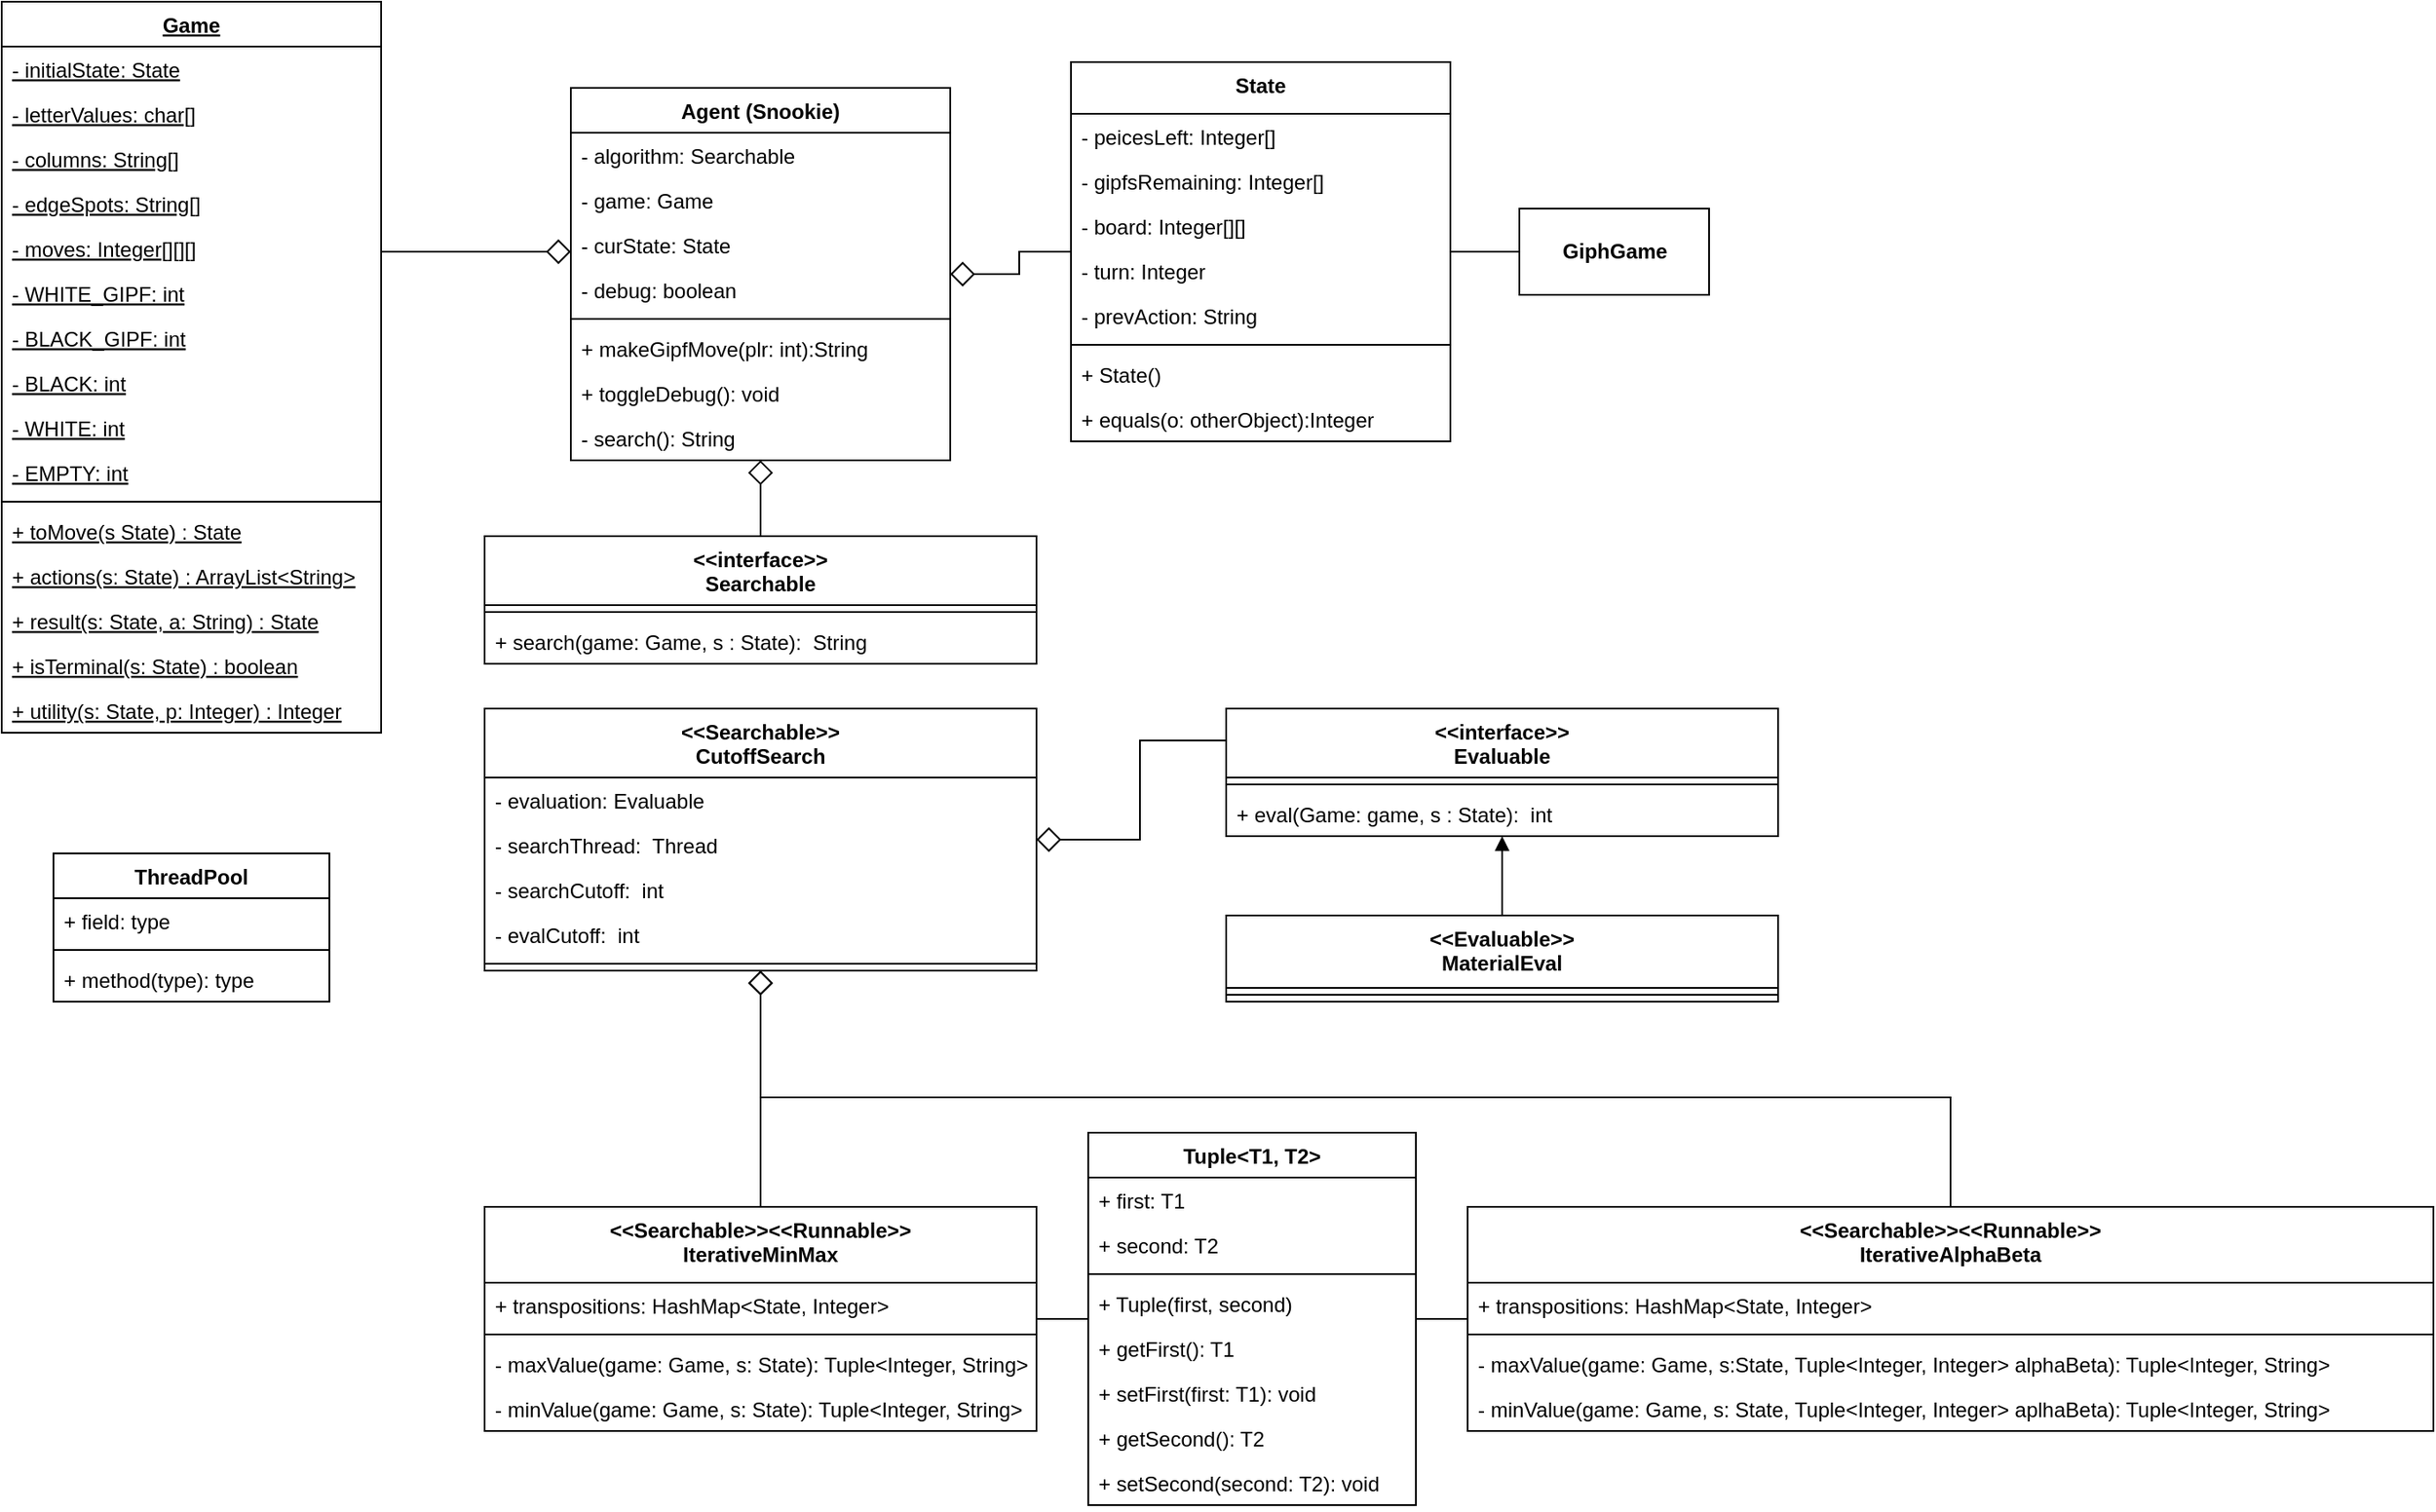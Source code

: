 <mxfile version="20.8.16" type="device"><diagram name="Page-1" id="qkXfBrp7uQLf2SL2iT-S"><mxGraphModel dx="836" dy="546" grid="1" gridSize="10" guides="1" tooltips="1" connect="1" arrows="1" fold="1" page="1" pageScale="1" pageWidth="850" pageHeight="1100" math="0" shadow="0"><root><mxCell id="0"/><mxCell id="1" parent="0"/><mxCell id="hHxyH5yERYXVaYBpHw8k-13" value="Agent (Snookie)" style="swimlane;fontStyle=1;align=center;verticalAlign=top;childLayout=stackLayout;horizontal=1;startSize=26;horizontalStack=0;resizeParent=1;resizeParentMax=0;resizeLast=0;collapsible=1;marginBottom=0;" parent="1" vertex="1"><mxGeometry x="340" y="120" width="220" height="216" as="geometry"/></mxCell><mxCell id="CtnGFcqPAfP0sJJXfYDC-135" value="- algorithm: Searchable  " style="text;strokeColor=none;fillColor=none;align=left;verticalAlign=top;spacingLeft=4;spacingRight=4;overflow=hidden;rotatable=0;points=[[0,0.5],[1,0.5]];portConstraint=eastwest;" parent="hHxyH5yERYXVaYBpHw8k-13" vertex="1"><mxGeometry y="26" width="220" height="26" as="geometry"/></mxCell><mxCell id="rjFPTvb7h-t3FIGgpbaG-9" value="- game: Game" style="text;strokeColor=none;fillColor=none;align=left;verticalAlign=top;spacingLeft=4;spacingRight=4;overflow=hidden;rotatable=0;points=[[0,0.5],[1,0.5]];portConstraint=eastwest;" parent="hHxyH5yERYXVaYBpHw8k-13" vertex="1"><mxGeometry y="52" width="220" height="26" as="geometry"/></mxCell><mxCell id="rjFPTvb7h-t3FIGgpbaG-42" value="- curState: State" style="text;strokeColor=none;fillColor=none;align=left;verticalAlign=top;spacingLeft=4;spacingRight=4;overflow=hidden;rotatable=0;points=[[0,0.5],[1,0.5]];portConstraint=eastwest;" parent="hHxyH5yERYXVaYBpHw8k-13" vertex="1"><mxGeometry y="78" width="220" height="26" as="geometry"/></mxCell><mxCell id="CtnGFcqPAfP0sJJXfYDC-87" value="- debug: boolean" style="text;strokeColor=none;fillColor=none;align=left;verticalAlign=top;spacingLeft=4;spacingRight=4;overflow=hidden;rotatable=0;points=[[0,0.5],[1,0.5]];portConstraint=eastwest;" parent="hHxyH5yERYXVaYBpHw8k-13" vertex="1"><mxGeometry y="104" width="220" height="26" as="geometry"/></mxCell><mxCell id="hHxyH5yERYXVaYBpHw8k-15" value="" style="line;strokeWidth=1;fillColor=none;align=left;verticalAlign=middle;spacingTop=-1;spacingLeft=3;spacingRight=3;rotatable=0;labelPosition=right;points=[];portConstraint=eastwest;strokeColor=inherit;" parent="hHxyH5yERYXVaYBpHw8k-13" vertex="1"><mxGeometry y="130" width="220" height="8" as="geometry"/></mxCell><mxCell id="hHxyH5yERYXVaYBpHw8k-16" value="+ makeGipfMove(plr: int):String" style="text;strokeColor=none;fillColor=none;align=left;verticalAlign=top;spacingLeft=4;spacingRight=4;overflow=hidden;rotatable=0;points=[[0,0.5],[1,0.5]];portConstraint=eastwest;" parent="hHxyH5yERYXVaYBpHw8k-13" vertex="1"><mxGeometry y="138" width="220" height="26" as="geometry"/></mxCell><mxCell id="9Am3-MI80cr76NnRjmBR-2" value="+ toggleDebug(): void" style="text;strokeColor=none;fillColor=none;align=left;verticalAlign=top;spacingLeft=4;spacingRight=4;overflow=hidden;rotatable=0;points=[[0,0.5],[1,0.5]];portConstraint=eastwest;" vertex="1" parent="hHxyH5yERYXVaYBpHw8k-13"><mxGeometry y="164" width="220" height="26" as="geometry"/></mxCell><mxCell id="CtnGFcqPAfP0sJJXfYDC-84" value="- search(): String" style="text;strokeColor=none;fillColor=none;align=left;verticalAlign=top;spacingLeft=4;spacingRight=4;overflow=hidden;rotatable=0;points=[[0,0.5],[1,0.5]];portConstraint=eastwest;" parent="hHxyH5yERYXVaYBpHw8k-13" vertex="1"><mxGeometry y="190" width="220" height="26" as="geometry"/></mxCell><mxCell id="rjFPTvb7h-t3FIGgpbaG-43" style="edgeStyle=orthogonalEdgeStyle;rounded=0;orthogonalLoop=1;jettySize=auto;html=1;exitX=0.5;exitY=0;exitDx=0;exitDy=0;strokeWidth=1;endArrow=diamond;endFill=0;endSize=12;" parent="1" source="hHxyH5yERYXVaYBpHw8k-37" target="CtnGFcqPAfP0sJJXfYDC-104" edge="1"><mxGeometry relative="1" as="geometry"/></mxCell><mxCell id="hHxyH5yERYXVaYBpHw8k-37" value="&lt;&lt;Searchable&gt;&gt;&lt;&lt;Runnable&gt;&gt;&#10;IterativeMinMax" style="swimlane;fontStyle=1;align=center;verticalAlign=top;childLayout=stackLayout;horizontal=1;startSize=44;horizontalStack=0;resizeParent=1;resizeParentMax=0;resizeLast=0;collapsible=1;marginBottom=0;" parent="1" vertex="1"><mxGeometry x="290" y="769" width="320" height="130" as="geometry"/></mxCell><mxCell id="rjFPTvb7h-t3FIGgpbaG-20" value="+ transpositions: HashMap&lt;State, Integer&gt;" style="text;strokeColor=none;fillColor=none;align=left;verticalAlign=top;spacingLeft=4;spacingRight=4;overflow=hidden;rotatable=0;points=[[0,0.5],[1,0.5]];portConstraint=eastwest;" parent="hHxyH5yERYXVaYBpHw8k-37" vertex="1"><mxGeometry y="44" width="320" height="26" as="geometry"/></mxCell><mxCell id="hHxyH5yERYXVaYBpHw8k-39" value="" style="line;strokeWidth=1;fillColor=none;align=left;verticalAlign=middle;spacingTop=-1;spacingLeft=3;spacingRight=3;rotatable=0;labelPosition=right;points=[];portConstraint=eastwest;strokeColor=inherit;" parent="hHxyH5yERYXVaYBpHw8k-37" vertex="1"><mxGeometry y="70" width="320" height="8" as="geometry"/></mxCell><mxCell id="hHxyH5yERYXVaYBpHw8k-41" value="- maxValue(game: Game, s: State): Tuple&lt;Integer, String&gt;" style="text;strokeColor=none;fillColor=none;align=left;verticalAlign=top;spacingLeft=4;spacingRight=4;overflow=hidden;rotatable=0;points=[[0,0.5],[1,0.5]];portConstraint=eastwest;" parent="hHxyH5yERYXVaYBpHw8k-37" vertex="1"><mxGeometry y="78" width="320" height="26" as="geometry"/></mxCell><mxCell id="hHxyH5yERYXVaYBpHw8k-42" value="- minValue(game: Game, s: State): Tuple&lt;Integer, String&gt; " style="text;strokeColor=none;fillColor=none;align=left;verticalAlign=top;spacingLeft=4;spacingRight=4;overflow=hidden;rotatable=0;points=[[0,0.5],[1,0.5]];portConstraint=eastwest;" parent="hHxyH5yERYXVaYBpHw8k-37" vertex="1"><mxGeometry y="104" width="320" height="26" as="geometry"/></mxCell><mxCell id="rjFPTvb7h-t3FIGgpbaG-34" style="edgeStyle=orthogonalEdgeStyle;rounded=0;orthogonalLoop=1;jettySize=auto;html=1;endArrow=diamond;endFill=0;endSize=12;exitX=1;exitY=0.5;exitDx=0;exitDy=0;" parent="1" source="CtnGFcqPAfP0sJJXfYDC-75" target="hHxyH5yERYXVaYBpHw8k-13" edge="1"><mxGeometry relative="1" as="geometry"><mxPoint x="120" y="215" as="sourcePoint"/><Array as="points"><mxPoint x="230" y="215"/></Array></mxGeometry></mxCell><mxCell id="hHxyH5yERYXVaYBpHw8k-43" value="Game" style="swimlane;fontStyle=5;align=center;verticalAlign=top;childLayout=stackLayout;horizontal=1;startSize=26;horizontalStack=0;resizeParent=1;resizeParentMax=0;resizeLast=0;collapsible=1;marginBottom=0;" parent="1" vertex="1"><mxGeometry x="10" y="70" width="220" height="424" as="geometry"/></mxCell><mxCell id="CtnGFcqPAfP0sJJXfYDC-81" value="- initialState: State" style="text;strokeColor=none;fillColor=none;align=left;verticalAlign=top;spacingLeft=4;spacingRight=4;overflow=hidden;rotatable=0;points=[[0,0.5],[1,0.5]];portConstraint=eastwest;fontStyle=4" parent="hHxyH5yERYXVaYBpHw8k-43" vertex="1"><mxGeometry y="26" width="220" height="26" as="geometry"/></mxCell><mxCell id="CtnGFcqPAfP0sJJXfYDC-80" value="- letterValues: char[]" style="text;strokeColor=none;fillColor=none;align=left;verticalAlign=top;spacingLeft=4;spacingRight=4;overflow=hidden;rotatable=0;points=[[0,0.5],[1,0.5]];portConstraint=eastwest;fontStyle=4" parent="hHxyH5yERYXVaYBpHw8k-43" vertex="1"><mxGeometry y="52" width="220" height="26" as="geometry"/></mxCell><mxCell id="CtnGFcqPAfP0sJJXfYDC-79" value="- columns: String[]" style="text;strokeColor=none;fillColor=none;align=left;verticalAlign=top;spacingLeft=4;spacingRight=4;overflow=hidden;rotatable=0;points=[[0,0.5],[1,0.5]];portConstraint=eastwest;fontStyle=4" parent="hHxyH5yERYXVaYBpHw8k-43" vertex="1"><mxGeometry y="78" width="220" height="26" as="geometry"/></mxCell><mxCell id="CtnGFcqPAfP0sJJXfYDC-78" value="- edgeSpots: String[]" style="text;strokeColor=none;fillColor=none;align=left;verticalAlign=top;spacingLeft=4;spacingRight=4;overflow=hidden;rotatable=0;points=[[0,0.5],[1,0.5]];portConstraint=eastwest;fontStyle=4" parent="hHxyH5yERYXVaYBpHw8k-43" vertex="1"><mxGeometry y="104" width="220" height="26" as="geometry"/></mxCell><mxCell id="CtnGFcqPAfP0sJJXfYDC-75" value="- moves: Integer[][][]" style="text;strokeColor=none;fillColor=none;align=left;verticalAlign=top;spacingLeft=4;spacingRight=4;overflow=hidden;rotatable=0;points=[[0,0.5],[1,0.5]];portConstraint=eastwest;fontStyle=4" parent="hHxyH5yERYXVaYBpHw8k-43" vertex="1"><mxGeometry y="130" width="220" height="26" as="geometry"/></mxCell><mxCell id="CtnGFcqPAfP0sJJXfYDC-74" value="- WHITE_GIPF: int" style="text;strokeColor=none;fillColor=none;align=left;verticalAlign=top;spacingLeft=4;spacingRight=4;overflow=hidden;rotatable=0;points=[[0,0.5],[1,0.5]];portConstraint=eastwest;fontStyle=4" parent="hHxyH5yERYXVaYBpHw8k-43" vertex="1"><mxGeometry y="156" width="220" height="26" as="geometry"/></mxCell><mxCell id="CtnGFcqPAfP0sJJXfYDC-73" value="- BLACK_GIPF: int" style="text;strokeColor=none;fillColor=none;align=left;verticalAlign=top;spacingLeft=4;spacingRight=4;overflow=hidden;rotatable=0;points=[[0,0.5],[1,0.5]];portConstraint=eastwest;fontStyle=4" parent="hHxyH5yERYXVaYBpHw8k-43" vertex="1"><mxGeometry y="182" width="220" height="26" as="geometry"/></mxCell><mxCell id="CtnGFcqPAfP0sJJXfYDC-72" value="- BLACK: int" style="text;strokeColor=none;fillColor=none;align=left;verticalAlign=top;spacingLeft=4;spacingRight=4;overflow=hidden;rotatable=0;points=[[0,0.5],[1,0.5]];portConstraint=eastwest;fontStyle=4" parent="hHxyH5yERYXVaYBpHw8k-43" vertex="1"><mxGeometry y="208" width="220" height="26" as="geometry"/></mxCell><mxCell id="CtnGFcqPAfP0sJJXfYDC-71" value="- WHITE: int" style="text;strokeColor=none;fillColor=none;align=left;verticalAlign=top;spacingLeft=4;spacingRight=4;overflow=hidden;rotatable=0;points=[[0,0.5],[1,0.5]];portConstraint=eastwest;fontStyle=4" parent="hHxyH5yERYXVaYBpHw8k-43" vertex="1"><mxGeometry y="234" width="220" height="26" as="geometry"/></mxCell><mxCell id="CtnGFcqPAfP0sJJXfYDC-70" value="- EMPTY: int" style="text;strokeColor=none;fillColor=none;align=left;verticalAlign=top;spacingLeft=4;spacingRight=4;overflow=hidden;rotatable=0;points=[[0,0.5],[1,0.5]];portConstraint=eastwest;fontStyle=4" parent="hHxyH5yERYXVaYBpHw8k-43" vertex="1"><mxGeometry y="260" width="220" height="26" as="geometry"/></mxCell><mxCell id="hHxyH5yERYXVaYBpHw8k-45" value="" style="line;strokeWidth=1;fillColor=none;align=left;verticalAlign=middle;spacingTop=-1;spacingLeft=3;spacingRight=3;rotatable=0;labelPosition=right;points=[];portConstraint=eastwest;strokeColor=inherit;" parent="hHxyH5yERYXVaYBpHw8k-43" vertex="1"><mxGeometry y="286" width="220" height="8" as="geometry"/></mxCell><mxCell id="rjFPTvb7h-t3FIGgpbaG-5" value="+ toMove(s State) : State" style="text;strokeColor=none;fillColor=none;align=left;verticalAlign=top;spacingLeft=4;spacingRight=4;overflow=hidden;rotatable=0;points=[[0,0.5],[1,0.5]];portConstraint=eastwest;fontStyle=4" parent="hHxyH5yERYXVaYBpHw8k-43" vertex="1"><mxGeometry y="294" width="220" height="26" as="geometry"/></mxCell><mxCell id="hHxyH5yERYXVaYBpHw8k-47" value="+ actions(s: State) : ArrayList&lt;String&gt;" style="text;strokeColor=none;fillColor=none;align=left;verticalAlign=top;spacingLeft=4;spacingRight=4;overflow=hidden;rotatable=0;points=[[0,0.5],[1,0.5]];portConstraint=eastwest;fontStyle=4" parent="hHxyH5yERYXVaYBpHw8k-43" vertex="1"><mxGeometry y="320" width="220" height="26" as="geometry"/></mxCell><mxCell id="hHxyH5yERYXVaYBpHw8k-48" value="+ result(s: State, a: String) : State" style="text;strokeColor=none;fillColor=none;align=left;verticalAlign=top;spacingLeft=4;spacingRight=4;overflow=hidden;rotatable=0;points=[[0,0.5],[1,0.5]];portConstraint=eastwest;fontStyle=4" parent="hHxyH5yERYXVaYBpHw8k-43" vertex="1"><mxGeometry y="346" width="220" height="26" as="geometry"/></mxCell><mxCell id="hHxyH5yERYXVaYBpHw8k-49" value="+ isTerminal(s: State) : boolean" style="text;strokeColor=none;fillColor=none;align=left;verticalAlign=top;spacingLeft=4;spacingRight=4;overflow=hidden;rotatable=0;points=[[0,0.5],[1,0.5]];portConstraint=eastwest;fontStyle=4" parent="hHxyH5yERYXVaYBpHw8k-43" vertex="1"><mxGeometry y="372" width="220" height="26" as="geometry"/></mxCell><mxCell id="hHxyH5yERYXVaYBpHw8k-50" value="+ utility(s: State, p: Integer) : Integer" style="text;strokeColor=none;fillColor=none;align=left;verticalAlign=top;spacingLeft=4;spacingRight=4;overflow=hidden;rotatable=0;points=[[0,0.5],[1,0.5]];portConstraint=eastwest;fontStyle=4" parent="hHxyH5yERYXVaYBpHw8k-43" vertex="1"><mxGeometry y="398" width="220" height="26" as="geometry"/></mxCell><mxCell id="rjFPTvb7h-t3FIGgpbaG-44" style="edgeStyle=orthogonalEdgeStyle;rounded=0;orthogonalLoop=1;jettySize=auto;html=1;exitX=0.5;exitY=0;exitDx=0;exitDy=0;strokeWidth=1;endArrow=diamond;endFill=0;endSize=12;" parent="1" source="hHxyH5yERYXVaYBpHw8k-51" target="CtnGFcqPAfP0sJJXfYDC-104" edge="1"><mxGeometry relative="1" as="geometry"/></mxCell><mxCell id="hHxyH5yERYXVaYBpHw8k-51" value="&lt;&lt;Searchable&gt;&gt;&lt;&lt;Runnable&gt;&gt;&#10;IterativeAlphaBeta" style="swimlane;fontStyle=1;align=center;verticalAlign=top;childLayout=stackLayout;horizontal=1;startSize=44;horizontalStack=0;resizeParent=1;resizeParentMax=0;resizeLast=0;collapsible=1;marginBottom=0;" parent="1" vertex="1"><mxGeometry x="860" y="769" width="560" height="130" as="geometry"/></mxCell><mxCell id="hHxyH5yERYXVaYBpHw8k-52" value="+ transpositions: HashMap&lt;State, Integer&gt;" style="text;strokeColor=none;fillColor=none;align=left;verticalAlign=top;spacingLeft=4;spacingRight=4;overflow=hidden;rotatable=0;points=[[0,0.5],[1,0.5]];portConstraint=eastwest;" parent="hHxyH5yERYXVaYBpHw8k-51" vertex="1"><mxGeometry y="44" width="560" height="26" as="geometry"/></mxCell><mxCell id="hHxyH5yERYXVaYBpHw8k-53" value="" style="line;strokeWidth=1;fillColor=none;align=left;verticalAlign=middle;spacingTop=-1;spacingLeft=3;spacingRight=3;rotatable=0;labelPosition=right;points=[];portConstraint=eastwest;strokeColor=inherit;" parent="hHxyH5yERYXVaYBpHw8k-51" vertex="1"><mxGeometry y="70" width="560" height="8" as="geometry"/></mxCell><mxCell id="CtnGFcqPAfP0sJJXfYDC-111" value="- maxValue(game: Game, s:State, Tuple&lt;Integer, Integer&gt; alphaBeta): Tuple&lt;Integer, String&gt;" style="text;strokeColor=none;fillColor=none;align=left;verticalAlign=top;spacingLeft=4;spacingRight=4;overflow=hidden;rotatable=0;points=[[0,0.5],[1,0.5]];portConstraint=eastwest;" parent="hHxyH5yERYXVaYBpHw8k-51" vertex="1"><mxGeometry y="78" width="560" height="26" as="geometry"/></mxCell><mxCell id="CtnGFcqPAfP0sJJXfYDC-112" value="- minValue(game: Game, s: State, Tuple&lt;Integer, Integer&gt; aplhaBeta): Tuple&lt;Integer, String&gt; " style="text;strokeColor=none;fillColor=none;align=left;verticalAlign=top;spacingLeft=4;spacingRight=4;overflow=hidden;rotatable=0;points=[[0,0.5],[1,0.5]];portConstraint=eastwest;" parent="hHxyH5yERYXVaYBpHw8k-51" vertex="1"><mxGeometry y="104" width="560" height="26" as="geometry"/></mxCell><mxCell id="hHxyH5yERYXVaYBpHw8k-62" value="ThreadPool" style="swimlane;fontStyle=1;align=center;verticalAlign=top;childLayout=stackLayout;horizontal=1;startSize=26;horizontalStack=0;resizeParent=1;resizeParentMax=0;resizeLast=0;collapsible=1;marginBottom=0;" parent="1" vertex="1"><mxGeometry x="40" y="564" width="160" height="86" as="geometry"/></mxCell><mxCell id="hHxyH5yERYXVaYBpHw8k-63" value="+ field: type" style="text;strokeColor=none;fillColor=none;align=left;verticalAlign=top;spacingLeft=4;spacingRight=4;overflow=hidden;rotatable=0;points=[[0,0.5],[1,0.5]];portConstraint=eastwest;" parent="hHxyH5yERYXVaYBpHw8k-62" vertex="1"><mxGeometry y="26" width="160" height="26" as="geometry"/></mxCell><mxCell id="hHxyH5yERYXVaYBpHw8k-64" value="" style="line;strokeWidth=1;fillColor=none;align=left;verticalAlign=middle;spacingTop=-1;spacingLeft=3;spacingRight=3;rotatable=0;labelPosition=right;points=[];portConstraint=eastwest;strokeColor=inherit;" parent="hHxyH5yERYXVaYBpHw8k-62" vertex="1"><mxGeometry y="52" width="160" height="8" as="geometry"/></mxCell><mxCell id="hHxyH5yERYXVaYBpHw8k-65" value="+ method(type): type" style="text;strokeColor=none;fillColor=none;align=left;verticalAlign=top;spacingLeft=4;spacingRight=4;overflow=hidden;rotatable=0;points=[[0,0.5],[1,0.5]];portConstraint=eastwest;" parent="hHxyH5yERYXVaYBpHw8k-62" vertex="1"><mxGeometry y="60" width="160" height="26" as="geometry"/></mxCell><mxCell id="CtnGFcqPAfP0sJJXfYDC-104" value="&lt;&lt;Searchable&gt;&gt;&#10;CutoffSearch" style="swimlane;fontStyle=1;align=center;verticalAlign=top;childLayout=stackLayout;horizontal=1;startSize=40;horizontalStack=0;resizeParent=1;resizeParentMax=0;resizeLast=0;collapsible=1;marginBottom=0;" parent="1" vertex="1"><mxGeometry x="290" y="480" width="320" height="152" as="geometry"/></mxCell><mxCell id="CtnGFcqPAfP0sJJXfYDC-124" value="- evaluation: Evaluable" style="text;strokeColor=none;fillColor=none;align=left;verticalAlign=top;spacingLeft=4;spacingRight=4;overflow=hidden;rotatable=0;points=[[0,0.5],[1,0.5]];portConstraint=eastwest;" parent="CtnGFcqPAfP0sJJXfYDC-104" vertex="1"><mxGeometry y="40" width="320" height="26" as="geometry"/></mxCell><mxCell id="rjFPTvb7h-t3FIGgpbaG-36" value="- searchThread:  Thread" style="text;strokeColor=none;fillColor=none;align=left;verticalAlign=top;spacingLeft=4;spacingRight=4;overflow=hidden;rotatable=0;points=[[0,0.5],[1,0.5]];portConstraint=eastwest;" parent="CtnGFcqPAfP0sJJXfYDC-104" vertex="1"><mxGeometry y="66" width="320" height="26" as="geometry"/></mxCell><mxCell id="rjFPTvb7h-t3FIGgpbaG-8" value="- searchCutoff:  int" style="text;strokeColor=none;fillColor=none;align=left;verticalAlign=top;spacingLeft=4;spacingRight=4;overflow=hidden;rotatable=0;points=[[0,0.5],[1,0.5]];portConstraint=eastwest;" parent="CtnGFcqPAfP0sJJXfYDC-104" vertex="1"><mxGeometry y="92" width="320" height="26" as="geometry"/></mxCell><mxCell id="rjFPTvb7h-t3FIGgpbaG-23" value="- evalCutoff:  int" style="text;strokeColor=none;fillColor=none;align=left;verticalAlign=top;spacingLeft=4;spacingRight=4;overflow=hidden;rotatable=0;points=[[0,0.5],[1,0.5]];portConstraint=eastwest;" parent="CtnGFcqPAfP0sJJXfYDC-104" vertex="1"><mxGeometry y="118" width="320" height="26" as="geometry"/></mxCell><mxCell id="CtnGFcqPAfP0sJJXfYDC-106" value="" style="line;strokeWidth=1;fillColor=none;align=left;verticalAlign=middle;spacingTop=-1;spacingLeft=3;spacingRight=3;rotatable=0;labelPosition=right;points=[];portConstraint=eastwest;strokeColor=inherit;" parent="CtnGFcqPAfP0sJJXfYDC-104" vertex="1"><mxGeometry y="144" width="320" height="8" as="geometry"/></mxCell><mxCell id="CtnGFcqPAfP0sJJXfYDC-134" style="edgeStyle=orthogonalEdgeStyle;rounded=0;orthogonalLoop=1;jettySize=auto;html=1;exitX=0;exitY=0.25;exitDx=0;exitDy=0;endArrow=diamond;endFill=0;endSize=12;" parent="1" source="CtnGFcqPAfP0sJJXfYDC-116" target="CtnGFcqPAfP0sJJXfYDC-104" edge="1"><mxGeometry relative="1" as="geometry"/></mxCell><mxCell id="CtnGFcqPAfP0sJJXfYDC-116" value="&lt;&lt;interface&gt;&gt;&#10;Evaluable" style="swimlane;fontStyle=1;align=center;verticalAlign=top;childLayout=stackLayout;horizontal=1;startSize=40;horizontalStack=0;resizeParent=1;resizeParentMax=0;resizeLast=0;collapsible=1;marginBottom=0;" parent="1" vertex="1"><mxGeometry x="720" y="480" width="320" height="74" as="geometry"/></mxCell><mxCell id="CtnGFcqPAfP0sJJXfYDC-117" value="" style="line;strokeWidth=1;fillColor=none;align=left;verticalAlign=middle;spacingTop=-1;spacingLeft=3;spacingRight=3;rotatable=0;labelPosition=right;points=[];portConstraint=eastwest;strokeColor=inherit;" parent="CtnGFcqPAfP0sJJXfYDC-116" vertex="1"><mxGeometry y="40" width="320" height="8" as="geometry"/></mxCell><mxCell id="CtnGFcqPAfP0sJJXfYDC-118" value="+ eval(Game: game, s : State):  int" style="text;strokeColor=none;fillColor=none;align=left;verticalAlign=top;spacingLeft=4;spacingRight=4;overflow=hidden;rotatable=0;points=[[0,0.5],[1,0.5]];portConstraint=eastwest;" parent="CtnGFcqPAfP0sJJXfYDC-116" vertex="1"><mxGeometry y="48" width="320" height="26" as="geometry"/></mxCell><mxCell id="CtnGFcqPAfP0sJJXfYDC-123" style="edgeStyle=orthogonalEdgeStyle;rounded=0;orthogonalLoop=1;jettySize=auto;html=1;exitX=0.5;exitY=0;exitDx=0;exitDy=0;endArrow=block;endFill=1;" parent="1" source="CtnGFcqPAfP0sJJXfYDC-120" target="CtnGFcqPAfP0sJJXfYDC-116" edge="1"><mxGeometry relative="1" as="geometry"/></mxCell><mxCell id="CtnGFcqPAfP0sJJXfYDC-120" value="&lt;&lt;Evaluable&gt;&gt;&#10;MaterialEval" style="swimlane;fontStyle=1;align=center;verticalAlign=top;childLayout=stackLayout;horizontal=1;startSize=42;horizontalStack=0;resizeParent=1;resizeParentMax=0;resizeLast=0;collapsible=1;marginBottom=0;" parent="1" vertex="1"><mxGeometry x="720" y="600" width="320" height="50" as="geometry"/></mxCell><mxCell id="CtnGFcqPAfP0sJJXfYDC-121" value="" style="line;strokeWidth=1;fillColor=none;align=left;verticalAlign=middle;spacingTop=-1;spacingLeft=3;spacingRight=3;rotatable=0;labelPosition=right;points=[];portConstraint=eastwest;strokeColor=inherit;" parent="CtnGFcqPAfP0sJJXfYDC-120" vertex="1"><mxGeometry y="42" width="320" height="8" as="geometry"/></mxCell><mxCell id="CtnGFcqPAfP0sJJXfYDC-159" style="edgeStyle=orthogonalEdgeStyle;rounded=0;orthogonalLoop=1;jettySize=auto;html=1;exitX=0.5;exitY=0;exitDx=0;exitDy=0;endArrow=diamond;endFill=0;endSize=12;" parent="1" source="CtnGFcqPAfP0sJJXfYDC-128" target="hHxyH5yERYXVaYBpHw8k-13" edge="1"><mxGeometry relative="1" as="geometry"/></mxCell><mxCell id="CtnGFcqPAfP0sJJXfYDC-128" value="&lt;&lt;interface&gt;&gt;&#10;Searchable" style="swimlane;fontStyle=1;align=center;verticalAlign=top;childLayout=stackLayout;horizontal=1;startSize=40;horizontalStack=0;resizeParent=1;resizeParentMax=0;resizeLast=0;collapsible=1;marginBottom=0;" parent="1" vertex="1"><mxGeometry x="290" y="380" width="320" height="74" as="geometry"/></mxCell><mxCell id="CtnGFcqPAfP0sJJXfYDC-130" value="" style="line;strokeWidth=1;fillColor=none;align=left;verticalAlign=middle;spacingTop=-1;spacingLeft=3;spacingRight=3;rotatable=0;labelPosition=right;points=[];portConstraint=eastwest;strokeColor=inherit;" parent="CtnGFcqPAfP0sJJXfYDC-128" vertex="1"><mxGeometry y="40" width="320" height="8" as="geometry"/></mxCell><mxCell id="CtnGFcqPAfP0sJJXfYDC-131" value="+ search(game: Game, s : State):  String" style="text;strokeColor=none;fillColor=none;align=left;verticalAlign=top;spacingLeft=4;spacingRight=4;overflow=hidden;rotatable=0;points=[[0,0.5],[1,0.5]];portConstraint=eastwest;" parent="CtnGFcqPAfP0sJJXfYDC-128" vertex="1"><mxGeometry y="48" width="320" height="26" as="geometry"/></mxCell><mxCell id="CtnGFcqPAfP0sJJXfYDC-136" value="State" style="swimlane;fontStyle=1;align=center;verticalAlign=top;childLayout=stackLayout;horizontal=1;startSize=30;horizontalStack=0;resizeParent=1;resizeParentMax=0;resizeLast=0;collapsible=1;marginBottom=0;" parent="1" vertex="1"><mxGeometry x="630" y="105" width="220" height="220" as="geometry"/></mxCell><mxCell id="CtnGFcqPAfP0sJJXfYDC-137" value="- peicesLeft: Integer[]" style="text;strokeColor=none;fillColor=none;align=left;verticalAlign=top;spacingLeft=4;spacingRight=4;overflow=hidden;rotatable=0;points=[[0,0.5],[1,0.5]];portConstraint=eastwest;" parent="CtnGFcqPAfP0sJJXfYDC-136" vertex="1"><mxGeometry y="30" width="220" height="26" as="geometry"/></mxCell><mxCell id="CtnGFcqPAfP0sJJXfYDC-138" value="- gipfsRemaining: Integer[]" style="text;strokeColor=none;fillColor=none;align=left;verticalAlign=top;spacingLeft=4;spacingRight=4;overflow=hidden;rotatable=0;points=[[0,0.5],[1,0.5]];portConstraint=eastwest;" parent="CtnGFcqPAfP0sJJXfYDC-136" vertex="1"><mxGeometry y="56" width="220" height="26" as="geometry"/></mxCell><mxCell id="CtnGFcqPAfP0sJJXfYDC-142" value="- board: Integer[][]" style="text;strokeColor=none;fillColor=none;align=left;verticalAlign=top;spacingLeft=4;spacingRight=4;overflow=hidden;rotatable=0;points=[[0,0.5],[1,0.5]];portConstraint=eastwest;" parent="CtnGFcqPAfP0sJJXfYDC-136" vertex="1"><mxGeometry y="82" width="220" height="26" as="geometry"/></mxCell><mxCell id="CtnGFcqPAfP0sJJXfYDC-163" value="- turn: Integer" style="text;strokeColor=none;fillColor=none;align=left;verticalAlign=top;spacingLeft=4;spacingRight=4;overflow=hidden;rotatable=0;points=[[0,0.5],[1,0.5]];portConstraint=eastwest;" parent="CtnGFcqPAfP0sJJXfYDC-136" vertex="1"><mxGeometry y="108" width="220" height="26" as="geometry"/></mxCell><mxCell id="rjFPTvb7h-t3FIGgpbaG-35" value="- prevAction: String" style="text;strokeColor=none;fillColor=none;align=left;verticalAlign=top;spacingLeft=4;spacingRight=4;overflow=hidden;rotatable=0;points=[[0,0.5],[1,0.5]];portConstraint=eastwest;" parent="CtnGFcqPAfP0sJJXfYDC-136" vertex="1"><mxGeometry y="134" width="220" height="26" as="geometry"/></mxCell><mxCell id="CtnGFcqPAfP0sJJXfYDC-149" value="" style="line;strokeWidth=1;fillColor=none;align=left;verticalAlign=middle;spacingTop=-1;spacingLeft=3;spacingRight=3;rotatable=0;labelPosition=right;points=[];portConstraint=eastwest;strokeColor=inherit;" parent="CtnGFcqPAfP0sJJXfYDC-136" vertex="1"><mxGeometry y="160" width="220" height="8" as="geometry"/></mxCell><mxCell id="rjFPTvb7h-t3FIGgpbaG-33" value="+ State()" style="text;strokeColor=none;fillColor=none;align=left;verticalAlign=top;spacingLeft=4;spacingRight=4;overflow=hidden;rotatable=0;points=[[0,0.5],[1,0.5]];portConstraint=eastwest;" parent="CtnGFcqPAfP0sJJXfYDC-136" vertex="1"><mxGeometry y="168" width="220" height="26" as="geometry"/></mxCell><mxCell id="9Am3-MI80cr76NnRjmBR-1" value="+ equals(o: otherObject):Integer" style="text;strokeColor=none;fillColor=none;align=left;verticalAlign=top;spacingLeft=4;spacingRight=4;overflow=hidden;rotatable=0;points=[[0,0.5],[1,0.5]];portConstraint=eastwest;" vertex="1" parent="CtnGFcqPAfP0sJJXfYDC-136"><mxGeometry y="194" width="220" height="26" as="geometry"/></mxCell><mxCell id="rjFPTvb7h-t3FIGgpbaG-2" style="edgeStyle=orthogonalEdgeStyle;rounded=0;orthogonalLoop=1;jettySize=auto;html=1;exitX=0;exitY=0.5;exitDx=0;exitDy=0;endArrow=none;endFill=0;endSize=12;" parent="1" source="rjFPTvb7h-t3FIGgpbaG-1" target="CtnGFcqPAfP0sJJXfYDC-136" edge="1"><mxGeometry relative="1" as="geometry"/></mxCell><mxCell id="rjFPTvb7h-t3FIGgpbaG-1" value="&lt;b&gt;GiphGame&lt;/b&gt;" style="html=1;" parent="1" vertex="1"><mxGeometry x="890" y="190" width="110" height="50" as="geometry"/></mxCell><mxCell id="rjFPTvb7h-t3FIGgpbaG-6" style="edgeStyle=orthogonalEdgeStyle;rounded=0;orthogonalLoop=1;jettySize=auto;html=1;endArrow=diamond;endFill=0;endSize=12;" parent="1" source="CtnGFcqPAfP0sJJXfYDC-136" target="hHxyH5yERYXVaYBpHw8k-13" edge="1"><mxGeometry relative="1" as="geometry"/></mxCell><mxCell id="rjFPTvb7h-t3FIGgpbaG-31" style="edgeStyle=orthogonalEdgeStyle;rounded=0;orthogonalLoop=1;jettySize=auto;html=1;endArrow=none;endFill=0;endSize=12;" parent="1" source="rjFPTvb7h-t3FIGgpbaG-14" target="hHxyH5yERYXVaYBpHw8k-51" edge="1"><mxGeometry relative="1" as="geometry"/></mxCell><mxCell id="rjFPTvb7h-t3FIGgpbaG-32" style="edgeStyle=orthogonalEdgeStyle;rounded=0;orthogonalLoop=1;jettySize=auto;html=1;exitX=0;exitY=0.5;exitDx=0;exitDy=0;endArrow=none;endFill=0;endSize=12;" parent="1" source="rjFPTvb7h-t3FIGgpbaG-14" target="hHxyH5yERYXVaYBpHw8k-37" edge="1"><mxGeometry relative="1" as="geometry"/></mxCell><mxCell id="rjFPTvb7h-t3FIGgpbaG-14" value="Tuple&lt;T1, T2&gt;" style="swimlane;fontStyle=1;align=center;verticalAlign=top;childLayout=stackLayout;horizontal=1;startSize=26;horizontalStack=0;resizeParent=1;resizeParentMax=0;resizeLast=0;collapsible=1;marginBottom=0;" parent="1" vertex="1"><mxGeometry x="640" y="726" width="190" height="216" as="geometry"/></mxCell><mxCell id="rjFPTvb7h-t3FIGgpbaG-15" value="+ first: T1" style="text;strokeColor=none;fillColor=none;align=left;verticalAlign=top;spacingLeft=4;spacingRight=4;overflow=hidden;rotatable=0;points=[[0,0.5],[1,0.5]];portConstraint=eastwest;" parent="rjFPTvb7h-t3FIGgpbaG-14" vertex="1"><mxGeometry y="26" width="190" height="26" as="geometry"/></mxCell><mxCell id="9Am3-MI80cr76NnRjmBR-3" value="+ second: T2" style="text;strokeColor=none;fillColor=none;align=left;verticalAlign=top;spacingLeft=4;spacingRight=4;overflow=hidden;rotatable=0;points=[[0,0.5],[1,0.5]];portConstraint=eastwest;" vertex="1" parent="rjFPTvb7h-t3FIGgpbaG-14"><mxGeometry y="52" width="190" height="26" as="geometry"/></mxCell><mxCell id="rjFPTvb7h-t3FIGgpbaG-16" value="" style="line;strokeWidth=1;fillColor=none;align=left;verticalAlign=middle;spacingTop=-1;spacingLeft=3;spacingRight=3;rotatable=0;labelPosition=right;points=[];portConstraint=eastwest;strokeColor=inherit;" parent="rjFPTvb7h-t3FIGgpbaG-14" vertex="1"><mxGeometry y="78" width="190" height="8" as="geometry"/></mxCell><mxCell id="rjFPTvb7h-t3FIGgpbaG-17" value="+ Tuple(first, second)" style="text;strokeColor=none;fillColor=none;align=left;verticalAlign=top;spacingLeft=4;spacingRight=4;overflow=hidden;rotatable=0;points=[[0,0.5],[1,0.5]];portConstraint=eastwest;" parent="rjFPTvb7h-t3FIGgpbaG-14" vertex="1"><mxGeometry y="86" width="190" height="26" as="geometry"/></mxCell><mxCell id="9Am3-MI80cr76NnRjmBR-4" value="+ getFirst(): T1" style="text;strokeColor=none;fillColor=none;align=left;verticalAlign=top;spacingLeft=4;spacingRight=4;overflow=hidden;rotatable=0;points=[[0,0.5],[1,0.5]];portConstraint=eastwest;" vertex="1" parent="rjFPTvb7h-t3FIGgpbaG-14"><mxGeometry y="112" width="190" height="26" as="geometry"/></mxCell><mxCell id="9Am3-MI80cr76NnRjmBR-6" value="+ setFirst(first: T1): void" style="text;strokeColor=none;fillColor=none;align=left;verticalAlign=top;spacingLeft=4;spacingRight=4;overflow=hidden;rotatable=0;points=[[0,0.5],[1,0.5]];portConstraint=eastwest;" vertex="1" parent="rjFPTvb7h-t3FIGgpbaG-14"><mxGeometry y="138" width="190" height="26" as="geometry"/></mxCell><mxCell id="9Am3-MI80cr76NnRjmBR-5" value="+ getSecond(): T2" style="text;strokeColor=none;fillColor=none;align=left;verticalAlign=top;spacingLeft=4;spacingRight=4;overflow=hidden;rotatable=0;points=[[0,0.5],[1,0.5]];portConstraint=eastwest;" vertex="1" parent="rjFPTvb7h-t3FIGgpbaG-14"><mxGeometry y="164" width="190" height="26" as="geometry"/></mxCell><mxCell id="9Am3-MI80cr76NnRjmBR-7" value="+ setSecond(second: T2): void" style="text;strokeColor=none;fillColor=none;align=left;verticalAlign=top;spacingLeft=4;spacingRight=4;overflow=hidden;rotatable=0;points=[[0,0.5],[1,0.5]];portConstraint=eastwest;" vertex="1" parent="rjFPTvb7h-t3FIGgpbaG-14"><mxGeometry y="190" width="190" height="26" as="geometry"/></mxCell></root></mxGraphModel></diagram></mxfile>